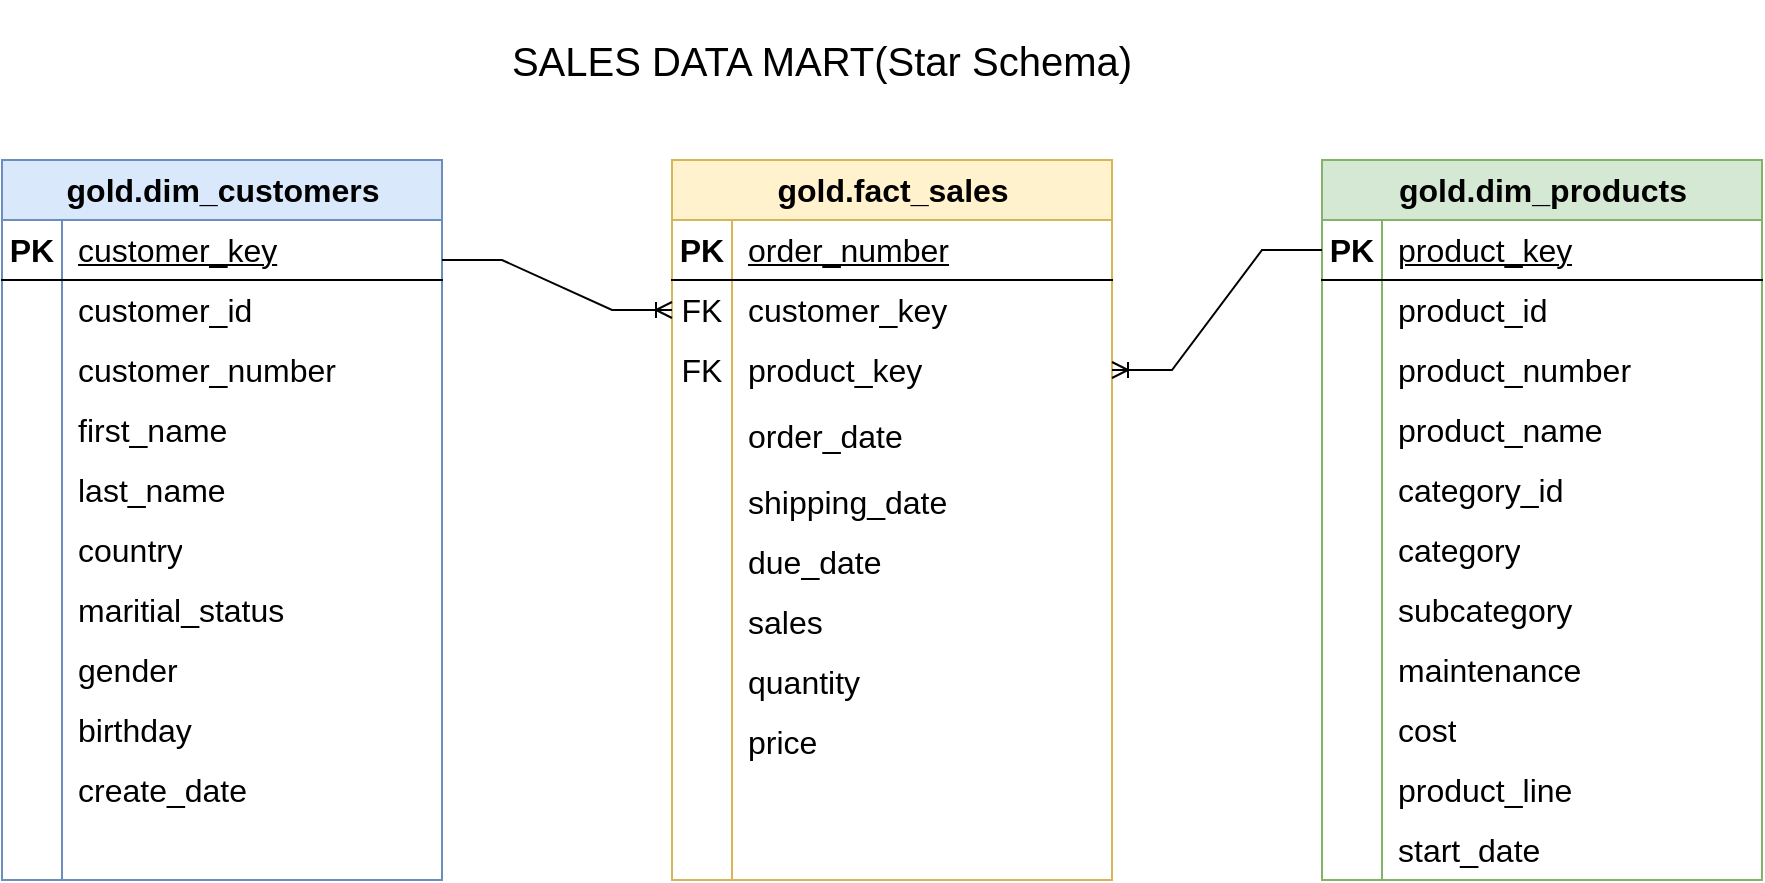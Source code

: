 <mxfile version="28.0.6">
  <diagram name="Page-1" id="CZmTTeW7i2_l1h0Lngz4">
    <mxGraphModel dx="1028" dy="595" grid="1" gridSize="10" guides="1" tooltips="1" connect="1" arrows="1" fold="1" page="1" pageScale="1" pageWidth="1169" pageHeight="827" math="0" shadow="0">
      <root>
        <mxCell id="0" />
        <mxCell id="1" parent="0" />
        <mxCell id="Esmjrc_pT4-VrxksMRHQ-1" value="&lt;font style=&quot;font-size: 20px;&quot;&gt;SALES DATA MART(Star Schema)&lt;/font&gt;" style="text;html=1;align=center;verticalAlign=middle;whiteSpace=wrap;rounded=0;" vertex="1" parent="1">
          <mxGeometry x="340" y="40" width="420" height="60" as="geometry" />
        </mxCell>
        <mxCell id="Esmjrc_pT4-VrxksMRHQ-51" value="&lt;span style=&quot;font-size: 16px; text-wrap-mode: wrap;&quot;&gt;gold.dim_customers&lt;/span&gt;" style="shape=table;startSize=30;container=1;collapsible=1;childLayout=tableLayout;fixedRows=1;rowLines=0;fontStyle=1;align=center;resizeLast=1;html=1;fillColor=#dae8fc;strokeColor=#6c8ebf;" vertex="1" parent="1">
          <mxGeometry x="140" y="120" width="220" height="360" as="geometry" />
        </mxCell>
        <mxCell id="Esmjrc_pT4-VrxksMRHQ-52" value="" style="shape=tableRow;horizontal=0;startSize=0;swimlaneHead=0;swimlaneBody=0;fillColor=none;collapsible=0;dropTarget=0;points=[[0,0.5],[1,0.5]];portConstraint=eastwest;top=0;left=0;right=0;bottom=1;" vertex="1" parent="Esmjrc_pT4-VrxksMRHQ-51">
          <mxGeometry y="30" width="220" height="30" as="geometry" />
        </mxCell>
        <mxCell id="Esmjrc_pT4-VrxksMRHQ-53" value="&lt;font style=&quot;font-size: 16px;&quot;&gt;PK&lt;/font&gt;" style="shape=partialRectangle;connectable=0;fillColor=none;top=0;left=0;bottom=0;right=0;fontStyle=1;overflow=hidden;whiteSpace=wrap;html=1;" vertex="1" parent="Esmjrc_pT4-VrxksMRHQ-52">
          <mxGeometry width="30" height="30" as="geometry">
            <mxRectangle width="30" height="30" as="alternateBounds" />
          </mxGeometry>
        </mxCell>
        <mxCell id="Esmjrc_pT4-VrxksMRHQ-54" value="&lt;span style=&quot;font-size: 16px; font-weight: 400;&quot;&gt;customer_key&lt;/span&gt;" style="shape=partialRectangle;connectable=0;fillColor=none;top=0;left=0;bottom=0;right=0;align=left;spacingLeft=6;fontStyle=5;overflow=hidden;whiteSpace=wrap;html=1;" vertex="1" parent="Esmjrc_pT4-VrxksMRHQ-52">
          <mxGeometry x="30" width="190" height="30" as="geometry">
            <mxRectangle width="190" height="30" as="alternateBounds" />
          </mxGeometry>
        </mxCell>
        <mxCell id="Esmjrc_pT4-VrxksMRHQ-55" value="" style="shape=tableRow;horizontal=0;startSize=0;swimlaneHead=0;swimlaneBody=0;fillColor=none;collapsible=0;dropTarget=0;points=[[0,0.5],[1,0.5]];portConstraint=eastwest;top=0;left=0;right=0;bottom=0;" vertex="1" parent="Esmjrc_pT4-VrxksMRHQ-51">
          <mxGeometry y="60" width="220" height="30" as="geometry" />
        </mxCell>
        <mxCell id="Esmjrc_pT4-VrxksMRHQ-56" value="" style="shape=partialRectangle;connectable=0;fillColor=none;top=0;left=0;bottom=0;right=0;editable=1;overflow=hidden;whiteSpace=wrap;html=1;" vertex="1" parent="Esmjrc_pT4-VrxksMRHQ-55">
          <mxGeometry width="30" height="30" as="geometry">
            <mxRectangle width="30" height="30" as="alternateBounds" />
          </mxGeometry>
        </mxCell>
        <mxCell id="Esmjrc_pT4-VrxksMRHQ-57" value="&lt;span style=&quot;font-size: 16px;&quot;&gt;customer_id&lt;/span&gt;" style="shape=partialRectangle;connectable=0;fillColor=none;top=0;left=0;bottom=0;right=0;align=left;spacingLeft=6;overflow=hidden;whiteSpace=wrap;html=1;" vertex="1" parent="Esmjrc_pT4-VrxksMRHQ-55">
          <mxGeometry x="30" width="190" height="30" as="geometry">
            <mxRectangle width="190" height="30" as="alternateBounds" />
          </mxGeometry>
        </mxCell>
        <mxCell id="Esmjrc_pT4-VrxksMRHQ-61" value="" style="shape=tableRow;horizontal=0;startSize=0;swimlaneHead=0;swimlaneBody=0;fillColor=none;collapsible=0;dropTarget=0;points=[[0,0.5],[1,0.5]];portConstraint=eastwest;top=0;left=0;right=0;bottom=0;" vertex="1" parent="Esmjrc_pT4-VrxksMRHQ-51">
          <mxGeometry y="90" width="220" height="30" as="geometry" />
        </mxCell>
        <mxCell id="Esmjrc_pT4-VrxksMRHQ-62" value="" style="shape=partialRectangle;connectable=0;fillColor=none;top=0;left=0;bottom=0;right=0;editable=1;overflow=hidden;whiteSpace=wrap;html=1;" vertex="1" parent="Esmjrc_pT4-VrxksMRHQ-61">
          <mxGeometry width="30" height="30" as="geometry">
            <mxRectangle width="30" height="30" as="alternateBounds" />
          </mxGeometry>
        </mxCell>
        <mxCell id="Esmjrc_pT4-VrxksMRHQ-63" value="&lt;span style=&quot;font-size: 16px;&quot;&gt;customer_number&lt;/span&gt;" style="shape=partialRectangle;connectable=0;fillColor=none;top=0;left=0;bottom=0;right=0;align=left;spacingLeft=6;overflow=hidden;whiteSpace=wrap;html=1;" vertex="1" parent="Esmjrc_pT4-VrxksMRHQ-61">
          <mxGeometry x="30" width="190" height="30" as="geometry">
            <mxRectangle width="190" height="30" as="alternateBounds" />
          </mxGeometry>
        </mxCell>
        <mxCell id="Esmjrc_pT4-VrxksMRHQ-76" style="shape=tableRow;horizontal=0;startSize=0;swimlaneHead=0;swimlaneBody=0;fillColor=none;collapsible=0;dropTarget=0;points=[[0,0.5],[1,0.5]];portConstraint=eastwest;top=0;left=0;right=0;bottom=0;" vertex="1" parent="Esmjrc_pT4-VrxksMRHQ-51">
          <mxGeometry y="120" width="220" height="30" as="geometry" />
        </mxCell>
        <mxCell id="Esmjrc_pT4-VrxksMRHQ-77" style="shape=partialRectangle;connectable=0;fillColor=none;top=0;left=0;bottom=0;right=0;editable=1;overflow=hidden;whiteSpace=wrap;html=1;" vertex="1" parent="Esmjrc_pT4-VrxksMRHQ-76">
          <mxGeometry width="30" height="30" as="geometry">
            <mxRectangle width="30" height="30" as="alternateBounds" />
          </mxGeometry>
        </mxCell>
        <mxCell id="Esmjrc_pT4-VrxksMRHQ-78" value="&lt;span style=&quot;font-size: 16px;&quot;&gt;first_name&lt;/span&gt;" style="shape=partialRectangle;connectable=0;fillColor=none;top=0;left=0;bottom=0;right=0;align=left;spacingLeft=6;overflow=hidden;whiteSpace=wrap;html=1;" vertex="1" parent="Esmjrc_pT4-VrxksMRHQ-76">
          <mxGeometry x="30" width="190" height="30" as="geometry">
            <mxRectangle width="190" height="30" as="alternateBounds" />
          </mxGeometry>
        </mxCell>
        <mxCell id="Esmjrc_pT4-VrxksMRHQ-73" style="shape=tableRow;horizontal=0;startSize=0;swimlaneHead=0;swimlaneBody=0;fillColor=none;collapsible=0;dropTarget=0;points=[[0,0.5],[1,0.5]];portConstraint=eastwest;top=0;left=0;right=0;bottom=0;" vertex="1" parent="Esmjrc_pT4-VrxksMRHQ-51">
          <mxGeometry y="150" width="220" height="30" as="geometry" />
        </mxCell>
        <mxCell id="Esmjrc_pT4-VrxksMRHQ-74" style="shape=partialRectangle;connectable=0;fillColor=none;top=0;left=0;bottom=0;right=0;editable=1;overflow=hidden;whiteSpace=wrap;html=1;" vertex="1" parent="Esmjrc_pT4-VrxksMRHQ-73">
          <mxGeometry width="30" height="30" as="geometry">
            <mxRectangle width="30" height="30" as="alternateBounds" />
          </mxGeometry>
        </mxCell>
        <mxCell id="Esmjrc_pT4-VrxksMRHQ-75" value="&lt;span style=&quot;font-size: 16px;&quot;&gt;last_name&lt;/span&gt;" style="shape=partialRectangle;connectable=0;fillColor=none;top=0;left=0;bottom=0;right=0;align=left;spacingLeft=6;overflow=hidden;whiteSpace=wrap;html=1;" vertex="1" parent="Esmjrc_pT4-VrxksMRHQ-73">
          <mxGeometry x="30" width="190" height="30" as="geometry">
            <mxRectangle width="190" height="30" as="alternateBounds" />
          </mxGeometry>
        </mxCell>
        <mxCell id="Esmjrc_pT4-VrxksMRHQ-79" style="shape=tableRow;horizontal=0;startSize=0;swimlaneHead=0;swimlaneBody=0;fillColor=none;collapsible=0;dropTarget=0;points=[[0,0.5],[1,0.5]];portConstraint=eastwest;top=0;left=0;right=0;bottom=0;" vertex="1" parent="Esmjrc_pT4-VrxksMRHQ-51">
          <mxGeometry y="180" width="220" height="30" as="geometry" />
        </mxCell>
        <mxCell id="Esmjrc_pT4-VrxksMRHQ-80" style="shape=partialRectangle;connectable=0;fillColor=none;top=0;left=0;bottom=0;right=0;editable=1;overflow=hidden;whiteSpace=wrap;html=1;" vertex="1" parent="Esmjrc_pT4-VrxksMRHQ-79">
          <mxGeometry width="30" height="30" as="geometry">
            <mxRectangle width="30" height="30" as="alternateBounds" />
          </mxGeometry>
        </mxCell>
        <mxCell id="Esmjrc_pT4-VrxksMRHQ-81" value="&lt;span style=&quot;font-size: 16px;&quot;&gt;country&lt;/span&gt;" style="shape=partialRectangle;connectable=0;fillColor=none;top=0;left=0;bottom=0;right=0;align=left;spacingLeft=6;overflow=hidden;whiteSpace=wrap;html=1;" vertex="1" parent="Esmjrc_pT4-VrxksMRHQ-79">
          <mxGeometry x="30" width="190" height="30" as="geometry">
            <mxRectangle width="190" height="30" as="alternateBounds" />
          </mxGeometry>
        </mxCell>
        <mxCell id="Esmjrc_pT4-VrxksMRHQ-70" style="shape=tableRow;horizontal=0;startSize=0;swimlaneHead=0;swimlaneBody=0;fillColor=none;collapsible=0;dropTarget=0;points=[[0,0.5],[1,0.5]];portConstraint=eastwest;top=0;left=0;right=0;bottom=0;" vertex="1" parent="Esmjrc_pT4-VrxksMRHQ-51">
          <mxGeometry y="210" width="220" height="30" as="geometry" />
        </mxCell>
        <mxCell id="Esmjrc_pT4-VrxksMRHQ-71" style="shape=partialRectangle;connectable=0;fillColor=none;top=0;left=0;bottom=0;right=0;editable=1;overflow=hidden;whiteSpace=wrap;html=1;" vertex="1" parent="Esmjrc_pT4-VrxksMRHQ-70">
          <mxGeometry width="30" height="30" as="geometry">
            <mxRectangle width="30" height="30" as="alternateBounds" />
          </mxGeometry>
        </mxCell>
        <mxCell id="Esmjrc_pT4-VrxksMRHQ-72" value="&lt;span style=&quot;font-size: 16px;&quot;&gt;maritial_status&lt;/span&gt;" style="shape=partialRectangle;connectable=0;fillColor=none;top=0;left=0;bottom=0;right=0;align=left;spacingLeft=6;overflow=hidden;whiteSpace=wrap;html=1;" vertex="1" parent="Esmjrc_pT4-VrxksMRHQ-70">
          <mxGeometry x="30" width="190" height="30" as="geometry">
            <mxRectangle width="190" height="30" as="alternateBounds" />
          </mxGeometry>
        </mxCell>
        <mxCell id="Esmjrc_pT4-VrxksMRHQ-67" style="shape=tableRow;horizontal=0;startSize=0;swimlaneHead=0;swimlaneBody=0;fillColor=none;collapsible=0;dropTarget=0;points=[[0,0.5],[1,0.5]];portConstraint=eastwest;top=0;left=0;right=0;bottom=0;" vertex="1" parent="Esmjrc_pT4-VrxksMRHQ-51">
          <mxGeometry y="240" width="220" height="30" as="geometry" />
        </mxCell>
        <mxCell id="Esmjrc_pT4-VrxksMRHQ-68" style="shape=partialRectangle;connectable=0;fillColor=none;top=0;left=0;bottom=0;right=0;editable=1;overflow=hidden;whiteSpace=wrap;html=1;" vertex="1" parent="Esmjrc_pT4-VrxksMRHQ-67">
          <mxGeometry width="30" height="30" as="geometry">
            <mxRectangle width="30" height="30" as="alternateBounds" />
          </mxGeometry>
        </mxCell>
        <mxCell id="Esmjrc_pT4-VrxksMRHQ-69" value="&lt;span style=&quot;font-size: 16px;&quot;&gt;gender&lt;/span&gt;" style="shape=partialRectangle;connectable=0;fillColor=none;top=0;left=0;bottom=0;right=0;align=left;spacingLeft=6;overflow=hidden;whiteSpace=wrap;html=1;" vertex="1" parent="Esmjrc_pT4-VrxksMRHQ-67">
          <mxGeometry x="30" width="190" height="30" as="geometry">
            <mxRectangle width="190" height="30" as="alternateBounds" />
          </mxGeometry>
        </mxCell>
        <mxCell id="Esmjrc_pT4-VrxksMRHQ-64" style="shape=tableRow;horizontal=0;startSize=0;swimlaneHead=0;swimlaneBody=0;fillColor=none;collapsible=0;dropTarget=0;points=[[0,0.5],[1,0.5]];portConstraint=eastwest;top=0;left=0;right=0;bottom=0;" vertex="1" parent="Esmjrc_pT4-VrxksMRHQ-51">
          <mxGeometry y="270" width="220" height="30" as="geometry" />
        </mxCell>
        <mxCell id="Esmjrc_pT4-VrxksMRHQ-65" style="shape=partialRectangle;connectable=0;fillColor=none;top=0;left=0;bottom=0;right=0;editable=1;overflow=hidden;whiteSpace=wrap;html=1;" vertex="1" parent="Esmjrc_pT4-VrxksMRHQ-64">
          <mxGeometry width="30" height="30" as="geometry">
            <mxRectangle width="30" height="30" as="alternateBounds" />
          </mxGeometry>
        </mxCell>
        <mxCell id="Esmjrc_pT4-VrxksMRHQ-66" value="&lt;span style=&quot;font-size: 16px;&quot;&gt;birthday&lt;/span&gt;" style="shape=partialRectangle;connectable=0;fillColor=none;top=0;left=0;bottom=0;right=0;align=left;spacingLeft=6;overflow=hidden;whiteSpace=wrap;html=1;" vertex="1" parent="Esmjrc_pT4-VrxksMRHQ-64">
          <mxGeometry x="30" width="190" height="30" as="geometry">
            <mxRectangle width="190" height="30" as="alternateBounds" />
          </mxGeometry>
        </mxCell>
        <mxCell id="Esmjrc_pT4-VrxksMRHQ-82" style="shape=tableRow;horizontal=0;startSize=0;swimlaneHead=0;swimlaneBody=0;fillColor=none;collapsible=0;dropTarget=0;points=[[0,0.5],[1,0.5]];portConstraint=eastwest;top=0;left=0;right=0;bottom=0;" vertex="1" parent="Esmjrc_pT4-VrxksMRHQ-51">
          <mxGeometry y="300" width="220" height="30" as="geometry" />
        </mxCell>
        <mxCell id="Esmjrc_pT4-VrxksMRHQ-83" style="shape=partialRectangle;connectable=0;fillColor=none;top=0;left=0;bottom=0;right=0;editable=1;overflow=hidden;whiteSpace=wrap;html=1;" vertex="1" parent="Esmjrc_pT4-VrxksMRHQ-82">
          <mxGeometry width="30" height="30" as="geometry">
            <mxRectangle width="30" height="30" as="alternateBounds" />
          </mxGeometry>
        </mxCell>
        <mxCell id="Esmjrc_pT4-VrxksMRHQ-84" value="&lt;span style=&quot;font-size: 16px;&quot;&gt;create_date&lt;/span&gt;" style="shape=partialRectangle;connectable=0;fillColor=none;top=0;left=0;bottom=0;right=0;align=left;spacingLeft=6;overflow=hidden;whiteSpace=wrap;html=1;" vertex="1" parent="Esmjrc_pT4-VrxksMRHQ-82">
          <mxGeometry x="30" width="190" height="30" as="geometry">
            <mxRectangle width="190" height="30" as="alternateBounds" />
          </mxGeometry>
        </mxCell>
        <mxCell id="Esmjrc_pT4-VrxksMRHQ-119" style="shape=tableRow;horizontal=0;startSize=0;swimlaneHead=0;swimlaneBody=0;fillColor=none;collapsible=0;dropTarget=0;points=[[0,0.5],[1,0.5]];portConstraint=eastwest;top=0;left=0;right=0;bottom=0;" vertex="1" parent="Esmjrc_pT4-VrxksMRHQ-51">
          <mxGeometry y="330" width="220" height="30" as="geometry" />
        </mxCell>
        <mxCell id="Esmjrc_pT4-VrxksMRHQ-120" style="shape=partialRectangle;connectable=0;fillColor=none;top=0;left=0;bottom=0;right=0;editable=1;overflow=hidden;whiteSpace=wrap;html=1;" vertex="1" parent="Esmjrc_pT4-VrxksMRHQ-119">
          <mxGeometry width="30" height="30" as="geometry">
            <mxRectangle width="30" height="30" as="alternateBounds" />
          </mxGeometry>
        </mxCell>
        <mxCell id="Esmjrc_pT4-VrxksMRHQ-121" style="shape=partialRectangle;connectable=0;fillColor=none;top=0;left=0;bottom=0;right=0;align=left;spacingLeft=6;overflow=hidden;whiteSpace=wrap;html=1;" vertex="1" parent="Esmjrc_pT4-VrxksMRHQ-119">
          <mxGeometry x="30" width="190" height="30" as="geometry">
            <mxRectangle width="190" height="30" as="alternateBounds" />
          </mxGeometry>
        </mxCell>
        <mxCell id="Esmjrc_pT4-VrxksMRHQ-85" value="&lt;span style=&quot;font-size: 16px; text-wrap-mode: wrap;&quot;&gt;gold.dim_products&lt;/span&gt;" style="shape=table;startSize=30;container=1;collapsible=1;childLayout=tableLayout;fixedRows=1;rowLines=0;fontStyle=1;align=center;resizeLast=1;html=1;fillColor=#d5e8d4;strokeColor=#82b366;" vertex="1" parent="1">
          <mxGeometry x="800" y="120" width="220" height="360" as="geometry" />
        </mxCell>
        <mxCell id="Esmjrc_pT4-VrxksMRHQ-86" value="" style="shape=tableRow;horizontal=0;startSize=0;swimlaneHead=0;swimlaneBody=0;fillColor=none;collapsible=0;dropTarget=0;points=[[0,0.5],[1,0.5]];portConstraint=eastwest;top=0;left=0;right=0;bottom=1;" vertex="1" parent="Esmjrc_pT4-VrxksMRHQ-85">
          <mxGeometry y="30" width="220" height="30" as="geometry" />
        </mxCell>
        <mxCell id="Esmjrc_pT4-VrxksMRHQ-87" value="&lt;font style=&quot;font-size: 16px;&quot;&gt;PK&lt;/font&gt;" style="shape=partialRectangle;connectable=0;fillColor=none;top=0;left=0;bottom=0;right=0;fontStyle=1;overflow=hidden;whiteSpace=wrap;html=1;" vertex="1" parent="Esmjrc_pT4-VrxksMRHQ-86">
          <mxGeometry width="30" height="30" as="geometry">
            <mxRectangle width="30" height="30" as="alternateBounds" />
          </mxGeometry>
        </mxCell>
        <mxCell id="Esmjrc_pT4-VrxksMRHQ-88" value="&lt;span style=&quot;font-size: 16px; font-weight: 400;&quot;&gt;product_key&lt;/span&gt;" style="shape=partialRectangle;connectable=0;fillColor=none;top=0;left=0;bottom=0;right=0;align=left;spacingLeft=6;fontStyle=5;overflow=hidden;whiteSpace=wrap;html=1;" vertex="1" parent="Esmjrc_pT4-VrxksMRHQ-86">
          <mxGeometry x="30" width="190" height="30" as="geometry">
            <mxRectangle width="190" height="30" as="alternateBounds" />
          </mxGeometry>
        </mxCell>
        <mxCell id="Esmjrc_pT4-VrxksMRHQ-89" value="" style="shape=tableRow;horizontal=0;startSize=0;swimlaneHead=0;swimlaneBody=0;fillColor=none;collapsible=0;dropTarget=0;points=[[0,0.5],[1,0.5]];portConstraint=eastwest;top=0;left=0;right=0;bottom=0;" vertex="1" parent="Esmjrc_pT4-VrxksMRHQ-85">
          <mxGeometry y="60" width="220" height="30" as="geometry" />
        </mxCell>
        <mxCell id="Esmjrc_pT4-VrxksMRHQ-90" value="" style="shape=partialRectangle;connectable=0;fillColor=none;top=0;left=0;bottom=0;right=0;editable=1;overflow=hidden;whiteSpace=wrap;html=1;" vertex="1" parent="Esmjrc_pT4-VrxksMRHQ-89">
          <mxGeometry width="30" height="30" as="geometry">
            <mxRectangle width="30" height="30" as="alternateBounds" />
          </mxGeometry>
        </mxCell>
        <mxCell id="Esmjrc_pT4-VrxksMRHQ-91" value="&lt;span style=&quot;font-size: 16px;&quot;&gt;product_id&lt;/span&gt;" style="shape=partialRectangle;connectable=0;fillColor=none;top=0;left=0;bottom=0;right=0;align=left;spacingLeft=6;overflow=hidden;whiteSpace=wrap;html=1;" vertex="1" parent="Esmjrc_pT4-VrxksMRHQ-89">
          <mxGeometry x="30" width="190" height="30" as="geometry">
            <mxRectangle width="190" height="30" as="alternateBounds" />
          </mxGeometry>
        </mxCell>
        <mxCell id="Esmjrc_pT4-VrxksMRHQ-92" value="" style="shape=tableRow;horizontal=0;startSize=0;swimlaneHead=0;swimlaneBody=0;fillColor=none;collapsible=0;dropTarget=0;points=[[0,0.5],[1,0.5]];portConstraint=eastwest;top=0;left=0;right=0;bottom=0;" vertex="1" parent="Esmjrc_pT4-VrxksMRHQ-85">
          <mxGeometry y="90" width="220" height="30" as="geometry" />
        </mxCell>
        <mxCell id="Esmjrc_pT4-VrxksMRHQ-93" value="" style="shape=partialRectangle;connectable=0;fillColor=none;top=0;left=0;bottom=0;right=0;editable=1;overflow=hidden;whiteSpace=wrap;html=1;" vertex="1" parent="Esmjrc_pT4-VrxksMRHQ-92">
          <mxGeometry width="30" height="30" as="geometry">
            <mxRectangle width="30" height="30" as="alternateBounds" />
          </mxGeometry>
        </mxCell>
        <mxCell id="Esmjrc_pT4-VrxksMRHQ-94" value="&lt;span style=&quot;font-size: 16px;&quot;&gt;product_number&lt;/span&gt;" style="shape=partialRectangle;connectable=0;fillColor=none;top=0;left=0;bottom=0;right=0;align=left;spacingLeft=6;overflow=hidden;whiteSpace=wrap;html=1;" vertex="1" parent="Esmjrc_pT4-VrxksMRHQ-92">
          <mxGeometry x="30" width="190" height="30" as="geometry">
            <mxRectangle width="190" height="30" as="alternateBounds" />
          </mxGeometry>
        </mxCell>
        <mxCell id="Esmjrc_pT4-VrxksMRHQ-95" style="shape=tableRow;horizontal=0;startSize=0;swimlaneHead=0;swimlaneBody=0;fillColor=none;collapsible=0;dropTarget=0;points=[[0,0.5],[1,0.5]];portConstraint=eastwest;top=0;left=0;right=0;bottom=0;" vertex="1" parent="Esmjrc_pT4-VrxksMRHQ-85">
          <mxGeometry y="120" width="220" height="30" as="geometry" />
        </mxCell>
        <mxCell id="Esmjrc_pT4-VrxksMRHQ-96" style="shape=partialRectangle;connectable=0;fillColor=none;top=0;left=0;bottom=0;right=0;editable=1;overflow=hidden;whiteSpace=wrap;html=1;" vertex="1" parent="Esmjrc_pT4-VrxksMRHQ-95">
          <mxGeometry width="30" height="30" as="geometry">
            <mxRectangle width="30" height="30" as="alternateBounds" />
          </mxGeometry>
        </mxCell>
        <mxCell id="Esmjrc_pT4-VrxksMRHQ-97" value="&lt;span style=&quot;font-size: 16px;&quot;&gt;product_name&lt;/span&gt;" style="shape=partialRectangle;connectable=0;fillColor=none;top=0;left=0;bottom=0;right=0;align=left;spacingLeft=6;overflow=hidden;whiteSpace=wrap;html=1;" vertex="1" parent="Esmjrc_pT4-VrxksMRHQ-95">
          <mxGeometry x="30" width="190" height="30" as="geometry">
            <mxRectangle width="190" height="30" as="alternateBounds" />
          </mxGeometry>
        </mxCell>
        <mxCell id="Esmjrc_pT4-VrxksMRHQ-98" style="shape=tableRow;horizontal=0;startSize=0;swimlaneHead=0;swimlaneBody=0;fillColor=none;collapsible=0;dropTarget=0;points=[[0,0.5],[1,0.5]];portConstraint=eastwest;top=0;left=0;right=0;bottom=0;" vertex="1" parent="Esmjrc_pT4-VrxksMRHQ-85">
          <mxGeometry y="150" width="220" height="30" as="geometry" />
        </mxCell>
        <mxCell id="Esmjrc_pT4-VrxksMRHQ-99" style="shape=partialRectangle;connectable=0;fillColor=none;top=0;left=0;bottom=0;right=0;editable=1;overflow=hidden;whiteSpace=wrap;html=1;" vertex="1" parent="Esmjrc_pT4-VrxksMRHQ-98">
          <mxGeometry width="30" height="30" as="geometry">
            <mxRectangle width="30" height="30" as="alternateBounds" />
          </mxGeometry>
        </mxCell>
        <mxCell id="Esmjrc_pT4-VrxksMRHQ-100" value="&lt;span style=&quot;font-size: 16px;&quot;&gt;category_id&lt;/span&gt;" style="shape=partialRectangle;connectable=0;fillColor=none;top=0;left=0;bottom=0;right=0;align=left;spacingLeft=6;overflow=hidden;whiteSpace=wrap;html=1;" vertex="1" parent="Esmjrc_pT4-VrxksMRHQ-98">
          <mxGeometry x="30" width="190" height="30" as="geometry">
            <mxRectangle width="190" height="30" as="alternateBounds" />
          </mxGeometry>
        </mxCell>
        <mxCell id="Esmjrc_pT4-VrxksMRHQ-101" style="shape=tableRow;horizontal=0;startSize=0;swimlaneHead=0;swimlaneBody=0;fillColor=none;collapsible=0;dropTarget=0;points=[[0,0.5],[1,0.5]];portConstraint=eastwest;top=0;left=0;right=0;bottom=0;" vertex="1" parent="Esmjrc_pT4-VrxksMRHQ-85">
          <mxGeometry y="180" width="220" height="30" as="geometry" />
        </mxCell>
        <mxCell id="Esmjrc_pT4-VrxksMRHQ-102" style="shape=partialRectangle;connectable=0;fillColor=none;top=0;left=0;bottom=0;right=0;editable=1;overflow=hidden;whiteSpace=wrap;html=1;" vertex="1" parent="Esmjrc_pT4-VrxksMRHQ-101">
          <mxGeometry width="30" height="30" as="geometry">
            <mxRectangle width="30" height="30" as="alternateBounds" />
          </mxGeometry>
        </mxCell>
        <mxCell id="Esmjrc_pT4-VrxksMRHQ-103" value="&lt;span style=&quot;font-size: 16px;&quot;&gt;category&lt;/span&gt;" style="shape=partialRectangle;connectable=0;fillColor=none;top=0;left=0;bottom=0;right=0;align=left;spacingLeft=6;overflow=hidden;whiteSpace=wrap;html=1;" vertex="1" parent="Esmjrc_pT4-VrxksMRHQ-101">
          <mxGeometry x="30" width="190" height="30" as="geometry">
            <mxRectangle width="190" height="30" as="alternateBounds" />
          </mxGeometry>
        </mxCell>
        <mxCell id="Esmjrc_pT4-VrxksMRHQ-104" style="shape=tableRow;horizontal=0;startSize=0;swimlaneHead=0;swimlaneBody=0;fillColor=none;collapsible=0;dropTarget=0;points=[[0,0.5],[1,0.5]];portConstraint=eastwest;top=0;left=0;right=0;bottom=0;" vertex="1" parent="Esmjrc_pT4-VrxksMRHQ-85">
          <mxGeometry y="210" width="220" height="30" as="geometry" />
        </mxCell>
        <mxCell id="Esmjrc_pT4-VrxksMRHQ-105" style="shape=partialRectangle;connectable=0;fillColor=none;top=0;left=0;bottom=0;right=0;editable=1;overflow=hidden;whiteSpace=wrap;html=1;" vertex="1" parent="Esmjrc_pT4-VrxksMRHQ-104">
          <mxGeometry width="30" height="30" as="geometry">
            <mxRectangle width="30" height="30" as="alternateBounds" />
          </mxGeometry>
        </mxCell>
        <mxCell id="Esmjrc_pT4-VrxksMRHQ-106" value="&lt;span style=&quot;font-size: 16px;&quot;&gt;subcategory&lt;/span&gt;" style="shape=partialRectangle;connectable=0;fillColor=none;top=0;left=0;bottom=0;right=0;align=left;spacingLeft=6;overflow=hidden;whiteSpace=wrap;html=1;" vertex="1" parent="Esmjrc_pT4-VrxksMRHQ-104">
          <mxGeometry x="30" width="190" height="30" as="geometry">
            <mxRectangle width="190" height="30" as="alternateBounds" />
          </mxGeometry>
        </mxCell>
        <mxCell id="Esmjrc_pT4-VrxksMRHQ-107" style="shape=tableRow;horizontal=0;startSize=0;swimlaneHead=0;swimlaneBody=0;fillColor=none;collapsible=0;dropTarget=0;points=[[0,0.5],[1,0.5]];portConstraint=eastwest;top=0;left=0;right=0;bottom=0;" vertex="1" parent="Esmjrc_pT4-VrxksMRHQ-85">
          <mxGeometry y="240" width="220" height="30" as="geometry" />
        </mxCell>
        <mxCell id="Esmjrc_pT4-VrxksMRHQ-108" style="shape=partialRectangle;connectable=0;fillColor=none;top=0;left=0;bottom=0;right=0;editable=1;overflow=hidden;whiteSpace=wrap;html=1;" vertex="1" parent="Esmjrc_pT4-VrxksMRHQ-107">
          <mxGeometry width="30" height="30" as="geometry">
            <mxRectangle width="30" height="30" as="alternateBounds" />
          </mxGeometry>
        </mxCell>
        <mxCell id="Esmjrc_pT4-VrxksMRHQ-109" value="&lt;span style=&quot;font-size: 16px;&quot;&gt;maintenance&lt;/span&gt;" style="shape=partialRectangle;connectable=0;fillColor=none;top=0;left=0;bottom=0;right=0;align=left;spacingLeft=6;overflow=hidden;whiteSpace=wrap;html=1;" vertex="1" parent="Esmjrc_pT4-VrxksMRHQ-107">
          <mxGeometry x="30" width="190" height="30" as="geometry">
            <mxRectangle width="190" height="30" as="alternateBounds" />
          </mxGeometry>
        </mxCell>
        <mxCell id="Esmjrc_pT4-VrxksMRHQ-110" style="shape=tableRow;horizontal=0;startSize=0;swimlaneHead=0;swimlaneBody=0;fillColor=none;collapsible=0;dropTarget=0;points=[[0,0.5],[1,0.5]];portConstraint=eastwest;top=0;left=0;right=0;bottom=0;" vertex="1" parent="Esmjrc_pT4-VrxksMRHQ-85">
          <mxGeometry y="270" width="220" height="30" as="geometry" />
        </mxCell>
        <mxCell id="Esmjrc_pT4-VrxksMRHQ-111" style="shape=partialRectangle;connectable=0;fillColor=none;top=0;left=0;bottom=0;right=0;editable=1;overflow=hidden;whiteSpace=wrap;html=1;" vertex="1" parent="Esmjrc_pT4-VrxksMRHQ-110">
          <mxGeometry width="30" height="30" as="geometry">
            <mxRectangle width="30" height="30" as="alternateBounds" />
          </mxGeometry>
        </mxCell>
        <mxCell id="Esmjrc_pT4-VrxksMRHQ-112" value="&lt;span style=&quot;font-size: 16px;&quot;&gt;cost&lt;/span&gt;" style="shape=partialRectangle;connectable=0;fillColor=none;top=0;left=0;bottom=0;right=0;align=left;spacingLeft=6;overflow=hidden;whiteSpace=wrap;html=1;" vertex="1" parent="Esmjrc_pT4-VrxksMRHQ-110">
          <mxGeometry x="30" width="190" height="30" as="geometry">
            <mxRectangle width="190" height="30" as="alternateBounds" />
          </mxGeometry>
        </mxCell>
        <mxCell id="Esmjrc_pT4-VrxksMRHQ-113" style="shape=tableRow;horizontal=0;startSize=0;swimlaneHead=0;swimlaneBody=0;fillColor=none;collapsible=0;dropTarget=0;points=[[0,0.5],[1,0.5]];portConstraint=eastwest;top=0;left=0;right=0;bottom=0;" vertex="1" parent="Esmjrc_pT4-VrxksMRHQ-85">
          <mxGeometry y="300" width="220" height="30" as="geometry" />
        </mxCell>
        <mxCell id="Esmjrc_pT4-VrxksMRHQ-114" style="shape=partialRectangle;connectable=0;fillColor=none;top=0;left=0;bottom=0;right=0;editable=1;overflow=hidden;whiteSpace=wrap;html=1;" vertex="1" parent="Esmjrc_pT4-VrxksMRHQ-113">
          <mxGeometry width="30" height="30" as="geometry">
            <mxRectangle width="30" height="30" as="alternateBounds" />
          </mxGeometry>
        </mxCell>
        <mxCell id="Esmjrc_pT4-VrxksMRHQ-115" value="&lt;span style=&quot;font-size: 16px;&quot;&gt;product_line&lt;/span&gt;" style="shape=partialRectangle;connectable=0;fillColor=none;top=0;left=0;bottom=0;right=0;align=left;spacingLeft=6;overflow=hidden;whiteSpace=wrap;html=1;" vertex="1" parent="Esmjrc_pT4-VrxksMRHQ-113">
          <mxGeometry x="30" width="190" height="30" as="geometry">
            <mxRectangle width="190" height="30" as="alternateBounds" />
          </mxGeometry>
        </mxCell>
        <mxCell id="Esmjrc_pT4-VrxksMRHQ-116" style="shape=tableRow;horizontal=0;startSize=0;swimlaneHead=0;swimlaneBody=0;fillColor=none;collapsible=0;dropTarget=0;points=[[0,0.5],[1,0.5]];portConstraint=eastwest;top=0;left=0;right=0;bottom=0;" vertex="1" parent="Esmjrc_pT4-VrxksMRHQ-85">
          <mxGeometry y="330" width="220" height="30" as="geometry" />
        </mxCell>
        <mxCell id="Esmjrc_pT4-VrxksMRHQ-117" style="shape=partialRectangle;connectable=0;fillColor=none;top=0;left=0;bottom=0;right=0;editable=1;overflow=hidden;whiteSpace=wrap;html=1;" vertex="1" parent="Esmjrc_pT4-VrxksMRHQ-116">
          <mxGeometry width="30" height="30" as="geometry">
            <mxRectangle width="30" height="30" as="alternateBounds" />
          </mxGeometry>
        </mxCell>
        <mxCell id="Esmjrc_pT4-VrxksMRHQ-118" value="&lt;span style=&quot;font-size: 16px;&quot;&gt;start_date&lt;/span&gt;" style="shape=partialRectangle;connectable=0;fillColor=none;top=0;left=0;bottom=0;right=0;align=left;spacingLeft=6;overflow=hidden;whiteSpace=wrap;html=1;" vertex="1" parent="Esmjrc_pT4-VrxksMRHQ-116">
          <mxGeometry x="30" width="190" height="30" as="geometry">
            <mxRectangle width="190" height="30" as="alternateBounds" />
          </mxGeometry>
        </mxCell>
        <mxCell id="Esmjrc_pT4-VrxksMRHQ-122" value="&lt;span style=&quot;font-size: 16px; text-wrap-mode: wrap;&quot;&gt;gold.fact_sales&lt;/span&gt;" style="shape=table;startSize=30;container=1;collapsible=1;childLayout=tableLayout;fixedRows=1;rowLines=0;fontStyle=1;align=center;resizeLast=1;html=1;fillColor=#fff2cc;strokeColor=#d6b656;" vertex="1" parent="1">
          <mxGeometry x="475" y="120" width="220" height="360" as="geometry" />
        </mxCell>
        <mxCell id="Esmjrc_pT4-VrxksMRHQ-123" value="" style="shape=tableRow;horizontal=0;startSize=0;swimlaneHead=0;swimlaneBody=0;fillColor=none;collapsible=0;dropTarget=0;points=[[0,0.5],[1,0.5]];portConstraint=eastwest;top=0;left=0;right=0;bottom=1;" vertex="1" parent="Esmjrc_pT4-VrxksMRHQ-122">
          <mxGeometry y="30" width="220" height="30" as="geometry" />
        </mxCell>
        <mxCell id="Esmjrc_pT4-VrxksMRHQ-124" value="&lt;font style=&quot;font-size: 16px;&quot;&gt;PK&lt;/font&gt;" style="shape=partialRectangle;connectable=0;fillColor=none;top=0;left=0;bottom=0;right=0;fontStyle=1;overflow=hidden;whiteSpace=wrap;html=1;" vertex="1" parent="Esmjrc_pT4-VrxksMRHQ-123">
          <mxGeometry width="30" height="30" as="geometry">
            <mxRectangle width="30" height="30" as="alternateBounds" />
          </mxGeometry>
        </mxCell>
        <mxCell id="Esmjrc_pT4-VrxksMRHQ-125" value="&lt;span style=&quot;font-weight: 400;&quot;&gt;order_number&lt;/span&gt;" style="shape=partialRectangle;connectable=0;fillColor=none;top=0;left=0;bottom=0;right=0;align=left;spacingLeft=6;fontStyle=5;overflow=hidden;whiteSpace=wrap;html=1;fontSize=16;" vertex="1" parent="Esmjrc_pT4-VrxksMRHQ-123">
          <mxGeometry x="30" width="190" height="30" as="geometry">
            <mxRectangle width="190" height="30" as="alternateBounds" />
          </mxGeometry>
        </mxCell>
        <mxCell id="Esmjrc_pT4-VrxksMRHQ-126" value="" style="shape=tableRow;horizontal=0;startSize=0;swimlaneHead=0;swimlaneBody=0;fillColor=none;collapsible=0;dropTarget=0;points=[[0,0.5],[1,0.5]];portConstraint=eastwest;top=0;left=0;right=0;bottom=0;" vertex="1" parent="Esmjrc_pT4-VrxksMRHQ-122">
          <mxGeometry y="60" width="220" height="30" as="geometry" />
        </mxCell>
        <mxCell id="Esmjrc_pT4-VrxksMRHQ-127" value="FK" style="shape=partialRectangle;connectable=0;fillColor=none;top=0;left=0;bottom=0;right=0;editable=1;overflow=hidden;whiteSpace=wrap;html=1;fontSize=16;" vertex="1" parent="Esmjrc_pT4-VrxksMRHQ-126">
          <mxGeometry width="30" height="30" as="geometry">
            <mxRectangle width="30" height="30" as="alternateBounds" />
          </mxGeometry>
        </mxCell>
        <mxCell id="Esmjrc_pT4-VrxksMRHQ-128" value="customer_key" style="shape=partialRectangle;connectable=0;fillColor=none;top=0;left=0;bottom=0;right=0;align=left;spacingLeft=6;overflow=hidden;whiteSpace=wrap;html=1;fontSize=16;" vertex="1" parent="Esmjrc_pT4-VrxksMRHQ-126">
          <mxGeometry x="30" width="190" height="30" as="geometry">
            <mxRectangle width="190" height="30" as="alternateBounds" />
          </mxGeometry>
        </mxCell>
        <mxCell id="Esmjrc_pT4-VrxksMRHQ-129" value="" style="shape=tableRow;horizontal=0;startSize=0;swimlaneHead=0;swimlaneBody=0;fillColor=none;collapsible=0;dropTarget=0;points=[[0,0.5],[1,0.5]];portConstraint=eastwest;top=0;left=0;right=0;bottom=0;" vertex="1" parent="Esmjrc_pT4-VrxksMRHQ-122">
          <mxGeometry y="90" width="220" height="30" as="geometry" />
        </mxCell>
        <mxCell id="Esmjrc_pT4-VrxksMRHQ-130" value="FK" style="shape=partialRectangle;connectable=0;fillColor=none;top=0;left=0;bottom=0;right=0;editable=1;overflow=hidden;whiteSpace=wrap;html=1;fontSize=16;" vertex="1" parent="Esmjrc_pT4-VrxksMRHQ-129">
          <mxGeometry width="30" height="30" as="geometry">
            <mxRectangle width="30" height="30" as="alternateBounds" />
          </mxGeometry>
        </mxCell>
        <mxCell id="Esmjrc_pT4-VrxksMRHQ-131" value="product_key" style="shape=partialRectangle;connectable=0;fillColor=none;top=0;left=0;bottom=0;right=0;align=left;spacingLeft=6;overflow=hidden;whiteSpace=wrap;html=1;fontSize=16;" vertex="1" parent="Esmjrc_pT4-VrxksMRHQ-129">
          <mxGeometry x="30" width="190" height="30" as="geometry">
            <mxRectangle width="190" height="30" as="alternateBounds" />
          </mxGeometry>
        </mxCell>
        <mxCell id="Esmjrc_pT4-VrxksMRHQ-132" style="shape=tableRow;horizontal=0;startSize=0;swimlaneHead=0;swimlaneBody=0;fillColor=none;collapsible=0;dropTarget=0;points=[[0,0.5],[1,0.5]];portConstraint=eastwest;top=0;left=0;right=0;bottom=0;" vertex="1" parent="Esmjrc_pT4-VrxksMRHQ-122">
          <mxGeometry y="120" width="220" height="36" as="geometry" />
        </mxCell>
        <mxCell id="Esmjrc_pT4-VrxksMRHQ-133" style="shape=partialRectangle;connectable=0;fillColor=none;top=0;left=0;bottom=0;right=0;editable=1;overflow=hidden;whiteSpace=wrap;html=1;" vertex="1" parent="Esmjrc_pT4-VrxksMRHQ-132">
          <mxGeometry width="30" height="36" as="geometry">
            <mxRectangle width="30" height="36" as="alternateBounds" />
          </mxGeometry>
        </mxCell>
        <mxCell id="Esmjrc_pT4-VrxksMRHQ-134" value="order_date" style="shape=partialRectangle;connectable=0;fillColor=none;top=0;left=0;bottom=0;right=0;align=left;spacingLeft=6;overflow=hidden;whiteSpace=wrap;html=1;fontSize=16;" vertex="1" parent="Esmjrc_pT4-VrxksMRHQ-132">
          <mxGeometry x="30" width="190" height="36" as="geometry">
            <mxRectangle width="190" height="36" as="alternateBounds" />
          </mxGeometry>
        </mxCell>
        <mxCell id="Esmjrc_pT4-VrxksMRHQ-135" style="shape=tableRow;horizontal=0;startSize=0;swimlaneHead=0;swimlaneBody=0;fillColor=none;collapsible=0;dropTarget=0;points=[[0,0.5],[1,0.5]];portConstraint=eastwest;top=0;left=0;right=0;bottom=0;" vertex="1" parent="Esmjrc_pT4-VrxksMRHQ-122">
          <mxGeometry y="156" width="220" height="30" as="geometry" />
        </mxCell>
        <mxCell id="Esmjrc_pT4-VrxksMRHQ-136" style="shape=partialRectangle;connectable=0;fillColor=none;top=0;left=0;bottom=0;right=0;editable=1;overflow=hidden;whiteSpace=wrap;html=1;" vertex="1" parent="Esmjrc_pT4-VrxksMRHQ-135">
          <mxGeometry width="30" height="30" as="geometry">
            <mxRectangle width="30" height="30" as="alternateBounds" />
          </mxGeometry>
        </mxCell>
        <mxCell id="Esmjrc_pT4-VrxksMRHQ-137" value="shipping_date" style="shape=partialRectangle;connectable=0;fillColor=none;top=0;left=0;bottom=0;right=0;align=left;spacingLeft=6;overflow=hidden;whiteSpace=wrap;html=1;fontSize=16;" vertex="1" parent="Esmjrc_pT4-VrxksMRHQ-135">
          <mxGeometry x="30" width="190" height="30" as="geometry">
            <mxRectangle width="190" height="30" as="alternateBounds" />
          </mxGeometry>
        </mxCell>
        <mxCell id="Esmjrc_pT4-VrxksMRHQ-138" style="shape=tableRow;horizontal=0;startSize=0;swimlaneHead=0;swimlaneBody=0;fillColor=none;collapsible=0;dropTarget=0;points=[[0,0.5],[1,0.5]];portConstraint=eastwest;top=0;left=0;right=0;bottom=0;" vertex="1" parent="Esmjrc_pT4-VrxksMRHQ-122">
          <mxGeometry y="186" width="220" height="30" as="geometry" />
        </mxCell>
        <mxCell id="Esmjrc_pT4-VrxksMRHQ-139" style="shape=partialRectangle;connectable=0;fillColor=none;top=0;left=0;bottom=0;right=0;editable=1;overflow=hidden;whiteSpace=wrap;html=1;" vertex="1" parent="Esmjrc_pT4-VrxksMRHQ-138">
          <mxGeometry width="30" height="30" as="geometry">
            <mxRectangle width="30" height="30" as="alternateBounds" />
          </mxGeometry>
        </mxCell>
        <mxCell id="Esmjrc_pT4-VrxksMRHQ-140" value="due_date" style="shape=partialRectangle;connectable=0;fillColor=none;top=0;left=0;bottom=0;right=0;align=left;spacingLeft=6;overflow=hidden;whiteSpace=wrap;html=1;fontSize=16;" vertex="1" parent="Esmjrc_pT4-VrxksMRHQ-138">
          <mxGeometry x="30" width="190" height="30" as="geometry">
            <mxRectangle width="190" height="30" as="alternateBounds" />
          </mxGeometry>
        </mxCell>
        <mxCell id="Esmjrc_pT4-VrxksMRHQ-141" style="shape=tableRow;horizontal=0;startSize=0;swimlaneHead=0;swimlaneBody=0;fillColor=none;collapsible=0;dropTarget=0;points=[[0,0.5],[1,0.5]];portConstraint=eastwest;top=0;left=0;right=0;bottom=0;" vertex="1" parent="Esmjrc_pT4-VrxksMRHQ-122">
          <mxGeometry y="216" width="220" height="30" as="geometry" />
        </mxCell>
        <mxCell id="Esmjrc_pT4-VrxksMRHQ-142" style="shape=partialRectangle;connectable=0;fillColor=none;top=0;left=0;bottom=0;right=0;editable=1;overflow=hidden;whiteSpace=wrap;html=1;" vertex="1" parent="Esmjrc_pT4-VrxksMRHQ-141">
          <mxGeometry width="30" height="30" as="geometry">
            <mxRectangle width="30" height="30" as="alternateBounds" />
          </mxGeometry>
        </mxCell>
        <mxCell id="Esmjrc_pT4-VrxksMRHQ-143" value="&lt;span&gt;sales&lt;/span&gt;" style="shape=partialRectangle;connectable=0;fillColor=none;top=0;left=0;bottom=0;right=0;align=left;spacingLeft=6;overflow=hidden;whiteSpace=wrap;html=1;fontSize=16;" vertex="1" parent="Esmjrc_pT4-VrxksMRHQ-141">
          <mxGeometry x="30" width="190" height="30" as="geometry">
            <mxRectangle width="190" height="30" as="alternateBounds" />
          </mxGeometry>
        </mxCell>
        <mxCell id="Esmjrc_pT4-VrxksMRHQ-144" style="shape=tableRow;horizontal=0;startSize=0;swimlaneHead=0;swimlaneBody=0;fillColor=none;collapsible=0;dropTarget=0;points=[[0,0.5],[1,0.5]];portConstraint=eastwest;top=0;left=0;right=0;bottom=0;" vertex="1" parent="Esmjrc_pT4-VrxksMRHQ-122">
          <mxGeometry y="246" width="220" height="30" as="geometry" />
        </mxCell>
        <mxCell id="Esmjrc_pT4-VrxksMRHQ-145" style="shape=partialRectangle;connectable=0;fillColor=none;top=0;left=0;bottom=0;right=0;editable=1;overflow=hidden;whiteSpace=wrap;html=1;" vertex="1" parent="Esmjrc_pT4-VrxksMRHQ-144">
          <mxGeometry width="30" height="30" as="geometry">
            <mxRectangle width="30" height="30" as="alternateBounds" />
          </mxGeometry>
        </mxCell>
        <mxCell id="Esmjrc_pT4-VrxksMRHQ-146" value="&lt;span&gt;quantity&lt;/span&gt;" style="shape=partialRectangle;connectable=0;fillColor=none;top=0;left=0;bottom=0;right=0;align=left;spacingLeft=6;overflow=hidden;whiteSpace=wrap;html=1;fontSize=16;" vertex="1" parent="Esmjrc_pT4-VrxksMRHQ-144">
          <mxGeometry x="30" width="190" height="30" as="geometry">
            <mxRectangle width="190" height="30" as="alternateBounds" />
          </mxGeometry>
        </mxCell>
        <mxCell id="Esmjrc_pT4-VrxksMRHQ-147" style="shape=tableRow;horizontal=0;startSize=0;swimlaneHead=0;swimlaneBody=0;fillColor=none;collapsible=0;dropTarget=0;points=[[0,0.5],[1,0.5]];portConstraint=eastwest;top=0;left=0;right=0;bottom=0;" vertex="1" parent="Esmjrc_pT4-VrxksMRHQ-122">
          <mxGeometry y="276" width="220" height="30" as="geometry" />
        </mxCell>
        <mxCell id="Esmjrc_pT4-VrxksMRHQ-148" style="shape=partialRectangle;connectable=0;fillColor=none;top=0;left=0;bottom=0;right=0;editable=1;overflow=hidden;whiteSpace=wrap;html=1;" vertex="1" parent="Esmjrc_pT4-VrxksMRHQ-147">
          <mxGeometry width="30" height="30" as="geometry">
            <mxRectangle width="30" height="30" as="alternateBounds" />
          </mxGeometry>
        </mxCell>
        <mxCell id="Esmjrc_pT4-VrxksMRHQ-149" value="&lt;span&gt;price&lt;/span&gt;" style="shape=partialRectangle;connectable=0;fillColor=none;top=0;left=0;bottom=0;right=0;align=left;spacingLeft=6;overflow=hidden;whiteSpace=wrap;html=1;fontSize=16;" vertex="1" parent="Esmjrc_pT4-VrxksMRHQ-147">
          <mxGeometry x="30" width="190" height="30" as="geometry">
            <mxRectangle width="190" height="30" as="alternateBounds" />
          </mxGeometry>
        </mxCell>
        <mxCell id="Esmjrc_pT4-VrxksMRHQ-150" style="shape=tableRow;horizontal=0;startSize=0;swimlaneHead=0;swimlaneBody=0;fillColor=none;collapsible=0;dropTarget=0;points=[[0,0.5],[1,0.5]];portConstraint=eastwest;top=0;left=0;right=0;bottom=0;" vertex="1" parent="Esmjrc_pT4-VrxksMRHQ-122">
          <mxGeometry y="306" width="220" height="30" as="geometry" />
        </mxCell>
        <mxCell id="Esmjrc_pT4-VrxksMRHQ-151" style="shape=partialRectangle;connectable=0;fillColor=none;top=0;left=0;bottom=0;right=0;editable=1;overflow=hidden;whiteSpace=wrap;html=1;" vertex="1" parent="Esmjrc_pT4-VrxksMRHQ-150">
          <mxGeometry width="30" height="30" as="geometry">
            <mxRectangle width="30" height="30" as="alternateBounds" />
          </mxGeometry>
        </mxCell>
        <mxCell id="Esmjrc_pT4-VrxksMRHQ-152" value="" style="shape=partialRectangle;connectable=0;fillColor=none;top=0;left=0;bottom=0;right=0;align=left;spacingLeft=6;overflow=hidden;whiteSpace=wrap;html=1;" vertex="1" parent="Esmjrc_pT4-VrxksMRHQ-150">
          <mxGeometry x="30" width="190" height="30" as="geometry">
            <mxRectangle width="190" height="30" as="alternateBounds" />
          </mxGeometry>
        </mxCell>
        <mxCell id="Esmjrc_pT4-VrxksMRHQ-153" style="shape=tableRow;horizontal=0;startSize=0;swimlaneHead=0;swimlaneBody=0;fillColor=none;collapsible=0;dropTarget=0;points=[[0,0.5],[1,0.5]];portConstraint=eastwest;top=0;left=0;right=0;bottom=0;" vertex="1" parent="Esmjrc_pT4-VrxksMRHQ-122">
          <mxGeometry y="336" width="220" height="24" as="geometry" />
        </mxCell>
        <mxCell id="Esmjrc_pT4-VrxksMRHQ-154" style="shape=partialRectangle;connectable=0;fillColor=none;top=0;left=0;bottom=0;right=0;editable=1;overflow=hidden;whiteSpace=wrap;html=1;" vertex="1" parent="Esmjrc_pT4-VrxksMRHQ-153">
          <mxGeometry width="30" height="24" as="geometry">
            <mxRectangle width="30" height="24" as="alternateBounds" />
          </mxGeometry>
        </mxCell>
        <mxCell id="Esmjrc_pT4-VrxksMRHQ-155" style="shape=partialRectangle;connectable=0;fillColor=none;top=0;left=0;bottom=0;right=0;align=left;spacingLeft=6;overflow=hidden;whiteSpace=wrap;html=1;" vertex="1" parent="Esmjrc_pT4-VrxksMRHQ-153">
          <mxGeometry x="30" width="190" height="24" as="geometry">
            <mxRectangle width="190" height="24" as="alternateBounds" />
          </mxGeometry>
        </mxCell>
        <mxCell id="Esmjrc_pT4-VrxksMRHQ-159" value="" style="edgeStyle=entityRelationEdgeStyle;fontSize=12;html=1;endArrow=ERoneToMany;rounded=0;entryX=0;entryY=0.5;entryDx=0;entryDy=0;" edge="1" parent="1" target="Esmjrc_pT4-VrxksMRHQ-126">
          <mxGeometry width="100" height="100" relative="1" as="geometry">
            <mxPoint x="360" y="170" as="sourcePoint" />
            <mxPoint x="460" y="70" as="targetPoint" />
            <Array as="points">
              <mxPoint x="400" y="200" />
              <mxPoint x="480" y="190" />
            </Array>
          </mxGeometry>
        </mxCell>
        <mxCell id="Esmjrc_pT4-VrxksMRHQ-160" value="" style="edgeStyle=entityRelationEdgeStyle;fontSize=12;html=1;endArrow=ERoneToMany;rounded=0;exitX=0;exitY=0.5;exitDx=0;exitDy=0;" edge="1" parent="1" source="Esmjrc_pT4-VrxksMRHQ-86" target="Esmjrc_pT4-VrxksMRHQ-129">
          <mxGeometry width="100" height="100" relative="1" as="geometry">
            <mxPoint x="750" y="280" as="sourcePoint" />
            <mxPoint x="850" y="180" as="targetPoint" />
          </mxGeometry>
        </mxCell>
      </root>
    </mxGraphModel>
  </diagram>
</mxfile>
